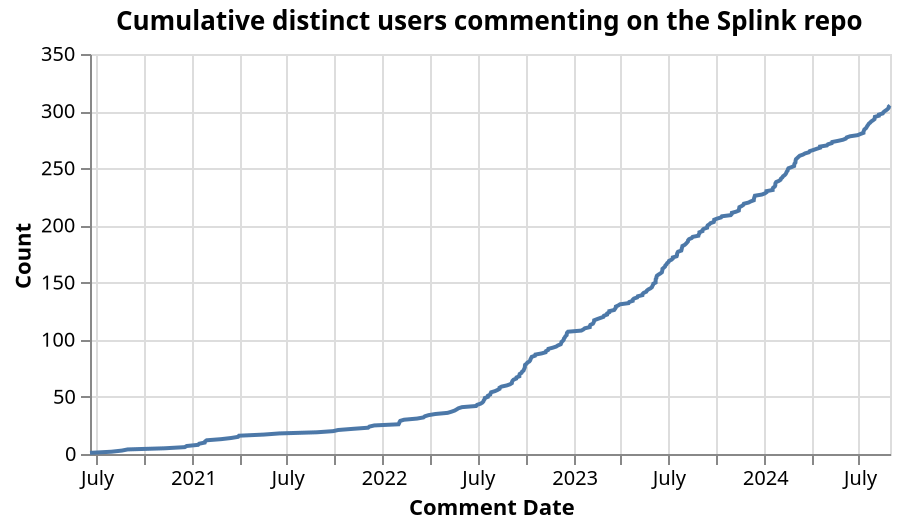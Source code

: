 {"config": {"view": {"continuousWidth": 400, "continuousHeight": 300}}, "data": {"name": "data-2799c5d28c29cd3d372133be807066f2"}, "mark": "line", "encoding": {"x": {"axis": {"title": "Comment Date"}, "field": "interaction_createdAt", "type": "temporal"}, "y": {"axis": {"title": "Count"}, "field": "cumulative_count", "type": "quantitative"}}, "height": 200, "title": "Cumulative distinct users commenting on the Splink repo", "transform": [{"window": [{"op": "count", "as": "cumulative_count"}], "sort": [{"field": "interaction_createdAt"}]}], "$schema": "https://vega.github.io/schema/vega-lite/v4.17.0.json", "datasets": {"data-2799c5d28c29cd3d372133be807066f2": [{"comment_author": "DevanandamS2013", "interaction_createdAt": "2020-12-17T20:48:59+00:00", "interaction_type": "discussions"}, {"comment_author": "KHumphre1", "interaction_createdAt": "2023-08-02T08:04:23+00:00", "interaction_type": "discussions"}, {"comment_author": "Mehul903", "interaction_createdAt": "2023-03-06T21:21:27+00:00", "interaction_type": "discussions"}, {"comment_author": "OlivierBinette", "interaction_createdAt": "2023-02-01T16:11:54+00:00", "interaction_type": "issues"}, {"comment_author": "TommyBerry", "interaction_createdAt": "2022-06-30T15:29:57+00:00", "interaction_type": "pullRequests"}, {"comment_author": "Yash00git", "interaction_createdAt": "2024-02-05T07:57:43+00:00", "interaction_type": "discussions"}, {"comment_author": "antongiac", "interaction_createdAt": "2023-09-05T10:50:08+00:00", "interaction_type": "issues"}, {"comment_author": "ashczq", "interaction_createdAt": "2022-12-09T06:58:44+00:00", "interaction_type": "issues"}, {"comment_author": "austinweisgrau", "interaction_createdAt": "2023-04-24T20:46:04+00:00", "interaction_type": "discussions"}, {"comment_author": "checkbook-org", "interaction_createdAt": "2023-01-22T23:28:25+00:00", "interaction_type": "issues"}, {"comment_author": "davidschrooten", "interaction_createdAt": "2023-03-21T19:31:14+00:00", "interaction_type": "pullRequests"}, {"comment_author": "gbala76", "interaction_createdAt": "2022-11-29T04:53:03+00:00", "interaction_type": "discussions"}, {"comment_author": "javidsch", "interaction_createdAt": "2021-01-25T04:35:11+00:00", "interaction_type": "issues"}, {"comment_author": "jericksonclinicaloptions", "interaction_createdAt": "2024-03-02T10:37:56+00:00", "interaction_type": "discussions"}, {"comment_author": "jfevrier10", "interaction_createdAt": "2023-07-26T19:05:10+00:00", "interaction_type": "discussions"}, {"comment_author": "jkginfinite", "interaction_createdAt": "2023-05-15T18:39:10+00:00", "interaction_type": "discussions"}, {"comment_author": "leroymaxxus", "interaction_createdAt": "2024-02-28T01:31:49+00:00", "interaction_type": "discussions"}, {"comment_author": "machtelinck", "interaction_createdAt": "2024-02-13T15:03:04+00:00", "interaction_type": "discussions"}, {"comment_author": "pkky22", "interaction_createdAt": "2023-05-21T21:20:31+00:00", "interaction_type": "discussions"}, {"comment_author": "pranavbhatnagar11", "interaction_createdAt": "2022-10-05T01:42:29+00:00", "interaction_type": "discussions"}, {"comment_author": "richard-a-lott", "interaction_createdAt": "2023-06-20T13:32:01+00:00", "interaction_type": "discussions"}, {"comment_author": "yedhu-artefact", "interaction_createdAt": "2022-03-29T20:27:16+00:00", "interaction_type": "discussions"}, {"comment_author": "1tuanh1", "interaction_createdAt": "2023-08-17T13:49:27+00:00", "interaction_type": "discussions"}, {"comment_author": "AnasAlzahrani", "interaction_createdAt": "2020-12-21T17:01:38+00:00", "interaction_type": "discussions"}, {"comment_author": "HongKSU", "interaction_createdAt": "2024-01-23T04:18:32+00:00", "interaction_type": "discussions"}, {"comment_author": "JakeJares", "interaction_createdAt": "2022-03-20T00:15:32+00:00", "interaction_type": "issues"}, {"comment_author": "KuldipN", "interaction_createdAt": "2022-10-10T11:12:34+00:00", "interaction_type": "issues"}, {"comment_author": "WillHoylesONS", "interaction_createdAt": "2024-01-02T15:21:55+00:00", "interaction_type": "issues"}, {"comment_author": "aflaxman", "interaction_createdAt": "2023-02-09T16:02:04+00:00", "interaction_type": "issues"}, {"comment_author": "alexdaustin", "interaction_createdAt": "2022-09-01T19:45:02+00:00", "interaction_type": "discussions"}, {"comment_author": "billster45", "interaction_createdAt": "2020-06-19T11:44:02+00:00", "interaction_type": "issues"}, {"comment_author": "bkitej-rw", "interaction_createdAt": "2024-07-31T03:17:05+00:00", "interaction_type": "discussions"}, {"comment_author": "espenfl", "interaction_createdAt": "2023-06-28T13:35:16+00:00", "interaction_type": "issues"}, {"comment_author": "guylissak", "interaction_createdAt": "2024-05-10T18:24:23+00:00", "interaction_type": "discussions"}, {"comment_author": "hadoan88", "interaction_createdAt": "2024-07-11T09:59:27+00:00", "interaction_type": "discussions"}, {"comment_author": "ianiredan", "interaction_createdAt": "2023-06-20T17:10:19+00:00", "interaction_type": "discussions"}, {"comment_author": "janmarxen", "interaction_createdAt": "2024-02-09T16:34:34+00:00", "interaction_type": "issues"}, {"comment_author": "konsbn", "interaction_createdAt": "2023-06-07T15:25:26+00:00", "interaction_type": "issues"}, {"comment_author": "mshearer0", "interaction_createdAt": "2022-11-13T16:13:15+00:00", "interaction_type": "discussions"}, {"comment_author": "msiemion", "interaction_createdAt": "2023-04-24T17:29:55+00:00", "interaction_type": "discussions"}, {"comment_author": "pkandarpa-cs", "interaction_createdAt": "2024-07-31T11:35:58+00:00", "interaction_type": "discussions"}, {"comment_author": "samtazzyman", "interaction_createdAt": "2020-07-30T16:38:06+00:00", "interaction_type": "issues"}, {"comment_author": "shy00n", "interaction_createdAt": "2021-03-29T23:44:08+00:00", "interaction_type": "issues"}, {"comment_author": "AdamChapnik1", "interaction_createdAt": "2024-07-09T15:21:02+00:00", "interaction_type": "discussions"}, {"comment_author": "DGillamQ", "interaction_createdAt": "2022-06-01T22:01:04+00:00", "interaction_type": "discussions"}, {"comment_author": "SayaniB-Gates", "interaction_createdAt": "2024-06-14T00:12:42+00:00", "interaction_type": "discussions"}, {"comment_author": "Stongtong", "interaction_createdAt": "2022-10-13T09:18:05+00:00", "interaction_type": "issues"}, {"comment_author": "alicja-januszkiewicz", "interaction_createdAt": "2022-02-10T23:23:34+00:00", "interaction_type": "issues"}, {"comment_author": "anilkgudla", "interaction_createdAt": "2023-09-14T07:12:59+00:00", "interaction_type": "discussions"}, {"comment_author": "arobertsonithree", "interaction_createdAt": "2023-09-18T14:28:49+00:00", "interaction_type": "discussions"}, {"comment_author": "beedrumms", "interaction_createdAt": "2023-07-28T22:55:38+00:00", "interaction_type": "issues"}, {"comment_author": "cinnq346", "interaction_createdAt": "2023-12-14T17:17:57+00:00", "interaction_type": "issues"}, {"comment_author": "lenroc14", "interaction_createdAt": "2022-07-13T13:50:22+00:00", "interaction_type": "discussions"}, {"comment_author": "mickey-liu", "interaction_createdAt": "2023-06-16T18:14:46+00:00", "interaction_type": "issues"}, {"comment_author": "mrazav", "interaction_createdAt": "2024-07-16T20:50:47+00:00", "interaction_type": "discussions"}, {"comment_author": "sluhn-harrisr", "interaction_createdAt": "2023-10-31T14:41:20+00:00", "interaction_type": "issues"}, {"comment_author": "tobymao", "interaction_createdAt": "2022-03-07T17:58:18+00:00", "interaction_type": "issues"}, {"comment_author": "wpfl-dbt", "interaction_createdAt": "2023-07-03T08:31:51+00:00", "interaction_type": "discussions"}, {"comment_author": "JonathanBailiss", "interaction_createdAt": "2024-02-06T14:37:19+00:00", "interaction_type": "discussions"}, {"comment_author": "JonathanLaidler", "interaction_createdAt": "2022-12-19T11:25:45+00:00", "interaction_type": "pullRequests"}, {"comment_author": "Rebecasarai", "interaction_createdAt": "2021-11-04T10:12:33+00:00", "interaction_type": "issues"}, {"comment_author": "chloepugh", "interaction_createdAt": "2022-08-26T14:55:16+00:00", "interaction_type": "issues"}, {"comment_author": "deanditton", "interaction_createdAt": "2024-07-14T05:45:00+00:00", "interaction_type": "discussions"}, {"comment_author": "drewshuping", "interaction_createdAt": "2022-09-30T14:51:54+00:00", "interaction_type": "issues"}, {"comment_author": "fhightower", "interaction_createdAt": "2024-08-22T16:23:52+00:00", "interaction_type": "pullRequests"}, {"comment_author": "gidelpanta", "interaction_createdAt": "2024-01-17T17:14:56+00:00", "interaction_type": "discussions"}, {"comment_author": "kodeplex", "interaction_createdAt": "2023-05-28T22:22:44+00:00", "interaction_type": "discussions"}, {"comment_author": "krismanaya", "interaction_createdAt": "2021-01-12T08:04:19+00:00", "interaction_type": "issues"}, {"comment_author": "mspencer92", "interaction_createdAt": "2021-10-07T15:17:48+00:00", "interaction_type": "discussions"}, {"comment_author": "reygvasquez", "interaction_createdAt": "2022-12-19T05:22:37+00:00", "interaction_type": "discussions"}, {"comment_author": "sama-ds", "interaction_createdAt": "2023-06-01T09:11:14+00:00", "interaction_type": "pullRequests"}, {"comment_author": "skwskwskwskw", "interaction_createdAt": "2022-09-14T05:19:54+00:00", "interaction_type": "discussions"}, {"comment_author": "spencertollefson", "interaction_createdAt": "2021-01-25T21:53:02+00:00", "interaction_type": "issues"}, {"comment_author": "sthamodh", "interaction_createdAt": "2024-01-17T16:46:23+00:00", "interaction_type": "discussions"}, {"comment_author": "vfrank66", "interaction_createdAt": "2024-03-09T15:10:21+00:00", "interaction_type": "issues"}, {"comment_author": "MirandaLochner", "interaction_createdAt": "2022-07-15T14:34:46+00:00", "interaction_type": "discussions"}, {"comment_author": "Priebe1", "interaction_createdAt": "2024-02-28T13:35:36+00:00", "interaction_type": "pullRequests"}, {"comment_author": "RIdev-o9", "interaction_createdAt": "2022-10-12T06:09:20+00:00", "interaction_type": "discussions"}, {"comment_author": "RachelS-ONS", "interaction_createdAt": "2022-11-22T11:34:32+00:00", "interaction_type": "pullRequests"}, {"comment_author": "abhishek-ksolve", "interaction_createdAt": "2022-11-14T07:05:24+00:00", "interaction_type": "discussions"}, {"comment_author": "ali-beatty", "interaction_createdAt": "2023-12-12T18:11:09+00:00", "interaction_type": "discussions"}, {"comment_author": "cmstokoe", "interaction_createdAt": "2022-05-18T18:04:27+00:00", "interaction_type": "pullRequests"}, {"comment_author": "cswaney", "interaction_createdAt": "2023-09-07T17:31:02+00:00", "interaction_type": "issues"}, {"comment_author": "jcamatta", "interaction_createdAt": "2024-07-10T12:58:43+00:00", "interaction_type": "discussions"}, {"comment_author": "lmores", "interaction_createdAt": "2022-09-30T06:13:50+00:00", "interaction_type": "discussions"}, {"comment_author": "mbaak", "interaction_createdAt": "2023-10-10T20:59:21+00:00", "interaction_type": "discussions"}, {"comment_author": "mcm113", "interaction_createdAt": "2023-08-29T01:09:32+00:00", "interaction_type": "issues"}, {"comment_author": "mvikas9", "interaction_createdAt": "2024-08-25T07:22:07+00:00", "interaction_type": "discussions"}, {"comment_author": "yliu2018", "interaction_createdAt": "2021-02-25T20:12:51+00:00", "interaction_type": "issues"}, {"comment_author": "yukuansong", "interaction_createdAt": "2021-01-28T22:27:57+00:00", "interaction_type": "issues"}, {"comment_author": "zerodarkzone", "interaction_createdAt": "2023-03-23T12:16:23+00:00", "interaction_type": "issues"}, {"comment_author": "93Akkord", "interaction_createdAt": "2023-06-29T17:10:52+00:00", "interaction_type": "discussions"}, {"comment_author": "Freewilly3d", "interaction_createdAt": "2021-01-14T13:32:13+00:00", "interaction_type": "issues"}, {"comment_author": "JLMarin64", "interaction_createdAt": "2021-03-31T19:56:18+00:00", "interaction_type": "discussions"}, {"comment_author": "James-Osmond", "interaction_createdAt": "2022-09-27T16:19:28+00:00", "interaction_type": "pullRequests"}, {"comment_author": "Kri-Sha", "interaction_createdAt": "2022-05-26T01:08:03+00:00", "interaction_type": "issues"}, {"comment_author": "Mac-delValle", "interaction_createdAt": "2023-07-20T14:12:14+00:00", "interaction_type": "discussions"}, {"comment_author": "RRajdev", "interaction_createdAt": "2023-02-01T11:57:16+00:00", "interaction_type": "discussions"}, {"comment_author": "Sandy4321", "interaction_createdAt": "2022-12-11T22:50:20+00:00", "interaction_type": "issues"}, {"comment_author": "eden-chan", "interaction_createdAt": "2024-01-22T18:23:03+00:00", "interaction_type": "discussions"}, {"comment_author": "eric6204", "interaction_createdAt": "2024-01-05T20:08:50+00:00", "interaction_type": "discussions"}, {"comment_author": "eryabko", "interaction_createdAt": "2024-03-15T22:12:46+00:00", "interaction_type": "discussions"}, {"comment_author": "henryf3", "interaction_createdAt": "2023-03-10T19:50:55+00:00", "interaction_type": "issues"}, {"comment_author": "jdesai-care", "interaction_createdAt": "2023-12-13T23:52:42+00:00", "interaction_type": "issues"}, {"comment_author": "kotoroshinoto", "interaction_createdAt": "2022-07-15T03:57:53+00:00", "interaction_type": "issues"}, {"comment_author": "lamaeldo", "interaction_createdAt": "2024-04-17T14:24:15+00:00", "interaction_type": "discussions"}, {"comment_author": "leewilson-kmd", "interaction_createdAt": "2022-10-11T02:44:22+00:00", "interaction_type": "issues"}, {"comment_author": "mahakti", "interaction_createdAt": "2023-06-13T04:25:20+00:00", "interaction_type": "discussions"}, {"comment_author": "maruthiservian", "interaction_createdAt": "2023-11-15T01:02:48+00:00", "interaction_type": "discussions"}, {"comment_author": "mastratton3", "interaction_createdAt": "2023-05-13T14:34:00+00:00", "interaction_type": "pullRequests"}, {"comment_author": "medwar99", "interaction_createdAt": "2023-11-08T12:37:31+00:00", "interaction_type": "issues"}, {"comment_author": "theimanph", "interaction_createdAt": "2024-02-01T20:56:38+00:00", "interaction_type": "discussions"}, {"comment_author": "thejoemar", "interaction_createdAt": "2021-12-15T23:24:57+00:00", "interaction_type": "discussions"}, {"comment_author": "w2o-hbrashear", "interaction_createdAt": "2024-01-22T18:51:54+00:00", "interaction_type": "issues"}, {"comment_author": "wilko77", "interaction_createdAt": "2023-03-23T06:53:41+00:00", "interaction_type": "issues"}, {"comment_author": "BCavani", "interaction_createdAt": "2023-06-19T14:27:43+00:00", "interaction_type": "discussions"}, {"comment_author": "DeanBek", "interaction_createdAt": "2023-04-27T01:58:31+00:00", "interaction_type": "discussions"}, {"comment_author": "MarianaBazely", "interaction_createdAt": "2022-07-21T08:57:52+00:00", "interaction_type": "issues"}, {"comment_author": "TinoSM", "interaction_createdAt": "2023-12-02T12:26:18+00:00", "interaction_type": "issues"}, {"comment_author": "Unknown", "interaction_createdAt": "2023-09-05T07:33:30+00:00", "interaction_type": "discussions"}, {"comment_author": "aalexandersson", "interaction_createdAt": "2022-12-19T20:51:20+00:00", "interaction_type": "discussions"}, {"comment_author": "ajdinameris", "interaction_createdAt": "2022-09-19T15:26:29+00:00", "interaction_type": "discussions"}, {"comment_author": "alanakilleen", "interaction_createdAt": "2023-11-14T15:27:46+00:00", "interaction_type": "issues"}, {"comment_author": "andrewbovey", "interaction_createdAt": "2022-12-15T17:51:13+00:00", "interaction_type": "issues"}, {"comment_author": "dillongardner", "interaction_createdAt": "2024-06-28T16:25:06+00:00", "interaction_type": "issues"}, {"comment_author": "ericmanning", "interaction_createdAt": "2021-12-03T23:19:21+00:00", "interaction_type": "issues"}, {"comment_author": "funkysandman", "interaction_createdAt": "2022-12-16T21:08:33+00:00", "interaction_type": "issues"}, {"comment_author": "geobetts", "interaction_createdAt": "2021-03-16T15:53:29+00:00", "interaction_type": "issues"}, {"comment_author": "hanslemm", "interaction_createdAt": "2023-04-16T18:35:44+00:00", "interaction_type": "pullRequests"}, {"comment_author": "hoffmanndam", "interaction_createdAt": "2023-06-23T06:45:54+00:00", "interaction_type": "issues"}, {"comment_author": "hrahim-moj", "interaction_createdAt": "2023-07-10T09:40:58+00:00", "interaction_type": "issues"}, {"comment_author": "illeamb", "interaction_createdAt": "2022-10-20T09:13:10+00:00", "interaction_type": "discussions"}, {"comment_author": "johnmarkpittman", "interaction_createdAt": "2022-12-07T20:42:38+00:00", "interaction_type": "discussions"}, {"comment_author": "katie-lamb", "interaction_createdAt": "2024-01-29T19:14:06+00:00", "interaction_type": "issues"}, {"comment_author": "keesbosch1996", "interaction_createdAt": "2023-05-03T08:34:18+00:00", "interaction_type": "discussions"}, {"comment_author": "kg005", "interaction_createdAt": "2024-04-04T14:44:26+00:00", "interaction_type": "issues"}, {"comment_author": "krixon", "interaction_createdAt": "2023-12-06T16:31:13+00:00", "interaction_type": "issues"}, {"comment_author": "nickloganfarmer", "interaction_createdAt": "2024-08-27T04:56:08+00:00", "interaction_type": "discussions"}, {"comment_author": "nyc-de", "interaction_createdAt": "2023-06-07T14:02:59+00:00", "interaction_type": "discussions"}, {"comment_author": "palmaresk8", "interaction_createdAt": "2022-09-06T12:29:16+00:00", "interaction_type": "issues"}, {"comment_author": "py67", "interaction_createdAt": "2023-05-20T16:51:35+00:00", "interaction_type": "discussions"}, {"comment_author": "seperman", "interaction_createdAt": "2024-02-27T21:11:31+00:00", "interaction_type": "discussions"}, {"comment_author": "zmbc", "interaction_createdAt": "2023-07-18T15:39:06+00:00", "interaction_type": "issues"}, {"comment_author": "DanielOX", "interaction_createdAt": "2024-01-21T17:36:30+00:00", "interaction_type": "pullRequests"}, {"comment_author": "JoshuaBWT", "interaction_createdAt": "2022-03-22T16:28:49+00:00", "interaction_type": "issues"}, {"comment_author": "KyleHaynes", "interaction_createdAt": "2023-12-13T07:59:02+00:00", "interaction_type": "issues"}, {"comment_author": "M-Hsiao", "interaction_createdAt": "2024-04-30T15:06:31+00:00", "interaction_type": "discussions"}, {"comment_author": "chris-park", "interaction_createdAt": "2022-07-27T14:02:08+00:00", "interaction_type": "issues"}, {"comment_author": "cvandenende", "interaction_createdAt": "2023-02-28T16:32:20+00:00", "interaction_type": "discussions"}, {"comment_author": "dcaseykc", "interaction_createdAt": "2023-12-27T22:48:28+00:00", "interaction_type": "discussions"}, {"comment_author": "hunsicke", "interaction_createdAt": "2023-08-08T11:45:45+00:00", "interaction_type": "discussions"}, {"comment_author": "itsajay1029", "interaction_createdAt": "2023-07-02T09:46:42+00:00", "interaction_type": "issues"}, {"comment_author": "jlb52", "interaction_createdAt": "2023-09-15T07:30:21+00:00", "interaction_type": "discussions"}, {"comment_author": "laurentS", "interaction_createdAt": "2023-08-10T16:19:36+00:00", "interaction_type": "discussions"}, {"comment_author": "nerskin", "interaction_createdAt": "2022-02-02T05:26:49+00:00", "interaction_type": "issues"}, {"comment_author": "pbhj", "interaction_createdAt": "2022-09-05T13:19:52+00:00", "interaction_type": "issues"}, {"comment_author": "philip-hunt-kani", "interaction_createdAt": "2022-07-21T15:16:11+00:00", "interaction_type": "issues"}, {"comment_author": "probjects", "interaction_createdAt": "2024-05-09T22:03:12+00:00", "interaction_type": "pullRequests"}, {"comment_author": "rajeshpai9", "interaction_createdAt": "2022-07-07T07:09:52+00:00", "interaction_type": "issues"}, {"comment_author": "rapidAmbakar", "interaction_createdAt": "2022-10-03T12:49:29+00:00", "interaction_type": "discussions"}, {"comment_author": "tombetinashe", "interaction_createdAt": "2024-02-15T10:02:12+00:00", "interaction_type": "discussions"}, {"comment_author": "Ahosseinzadeh723", "interaction_createdAt": "2024-05-02T14:39:57+00:00", "interaction_type": "discussions"}, {"comment_author": "AntiAd-er", "interaction_createdAt": "2023-12-12T13:57:39+00:00", "interaction_type": "discussions"}, {"comment_author": "KalaniStanton", "interaction_createdAt": "2022-08-03T21:32:07+00:00", "interaction_type": "issues"}, {"comment_author": "KlatbahII", "interaction_createdAt": "2023-04-18T02:39:10+00:00", "interaction_type": "discussions"}, {"comment_author": "SRGAnalytics-MD", "interaction_createdAt": "2023-09-27T00:43:13+00:00", "interaction_type": "issues"}, {"comment_author": "aliwicks", "interaction_createdAt": "2022-02-01T12:32:05+00:00", "interaction_type": "issues"}, {"comment_author": "alphonsederus2", "interaction_createdAt": "2021-09-28T01:12:12+00:00", "interaction_type": "discussions"}, {"comment_author": "astimoore", "interaction_createdAt": "2024-07-03T18:03:41+00:00", "interaction_type": "pullRequests"}, {"comment_author": "austinkat94", "interaction_createdAt": "2022-05-22T13:41:18+00:00", "interaction_type": "issues"}, {"comment_author": "bpandey-CS", "interaction_createdAt": "2024-06-07T10:48:54+00:00", "interaction_type": "discussions"}, {"comment_author": "fscholes", "interaction_createdAt": "2024-07-24T13:42:02+00:00", "interaction_type": "discussions"}, {"comment_author": "gjstockham", "interaction_createdAt": "2023-02-21T14:03:40+00:00", "interaction_type": "issues"}, {"comment_author": "jacuna88", "interaction_createdAt": "2024-03-07T04:12:59+00:00", "interaction_type": "pullRequests"}, {"comment_author": "mattjbishop", "interaction_createdAt": "2024-03-04T22:26:03+00:00", "interaction_type": "issues"}, {"comment_author": "mausch", "interaction_createdAt": "2023-05-04T11:18:25+00:00", "interaction_type": "issues"}, {"comment_author": "mmagoffin-sd", "interaction_createdAt": "2022-09-13T16:23:41+00:00", "interaction_type": "discussions"}, {"comment_author": "mmarinm", "interaction_createdAt": "2022-04-11T17:45:26+00:00", "interaction_type": "issues"}, {"comment_author": "rubensmau", "interaction_createdAt": "2020-11-09T12:15:50+00:00", "interaction_type": "issues"}, {"comment_author": "slobo", "interaction_createdAt": "2021-06-16T18:28:24+00:00", "interaction_type": "pullRequests"}, {"comment_author": "vpascamoj", "interaction_createdAt": "2023-03-06T15:39:27+00:00", "interaction_type": "issues"}, {"comment_author": "zzandi", "interaction_createdAt": "2022-09-28T11:31:58+00:00", "interaction_type": "issues"}, {"comment_author": "JohnHenningsen", "interaction_createdAt": "2024-07-18T12:59:01+00:00", "interaction_type": "issues"}, {"comment_author": "boldorider4", "interaction_createdAt": "2024-01-05T22:26:39+00:00", "interaction_type": "discussions"}, {"comment_author": "boobay", "interaction_createdAt": "2024-02-15T19:27:08+00:00", "interaction_type": "pullRequests"}, {"comment_author": "datastx", "interaction_createdAt": "2024-07-27T21:41:42+00:00", "interaction_type": "discussions"}, {"comment_author": "dpkode", "interaction_createdAt": "2023-06-07T19:50:47+00:00", "interaction_type": "discussions"}, {"comment_author": "ivsanro1", "interaction_createdAt": "2022-05-12T14:26:19+00:00", "interaction_type": "discussions"}, {"comment_author": "jjstoop", "interaction_createdAt": "2024-08-19T10:06:59+00:00", "interaction_type": "discussions"}, {"comment_author": "lucazav", "interaction_createdAt": "2023-06-25T14:46:01+00:00", "interaction_type": "issues"}, {"comment_author": "meharc", "interaction_createdAt": "2024-03-19T14:26:50+00:00", "interaction_type": "discussions"}, {"comment_author": "mloriagb", "interaction_createdAt": "2024-04-10T18:49:50+00:00", "interaction_type": "issues"}, {"comment_author": "pranav2902", "interaction_createdAt": "2023-09-27T19:49:04+00:00", "interaction_type": "discussions"}, {"comment_author": "AnthonyTacquet", "interaction_createdAt": "2024-08-29T10:58:12+00:00", "interaction_type": "pullRequests"}, {"comment_author": "HistoryBeginsAtSumer", "interaction_createdAt": "2023-08-06T16:41:35+00:00", "interaction_type": "discussions"}, {"comment_author": "Mahaktirole", "interaction_createdAt": "2023-08-30T10:09:35+00:00", "interaction_type": "discussions"}, {"comment_author": "RossHammer", "interaction_createdAt": "2024-08-26T23:00:17+00:00", "interaction_type": "issues"}, {"comment_author": "Thomas-Hirsch", "interaction_createdAt": "2022-08-12T15:56:13+00:00", "interaction_type": "pullRequests"}, {"comment_author": "aliceoleary0", "interaction_createdAt": "2023-03-31T11:09:10+00:00", "interaction_type": "pullRequests"}, {"comment_author": "dkaufman-rc", "interaction_createdAt": "2024-07-09T15:14:45+00:00", "interaction_type": "pullRequests"}, {"comment_author": "hrmnjt", "interaction_createdAt": "2024-04-17T13:21:23+00:00", "interaction_type": "issues"}, {"comment_author": "jmacak-at-dl", "interaction_createdAt": "2023-07-10T13:04:19+00:00", "interaction_type": "discussions"}, {"comment_author": "kylebutts", "interaction_createdAt": "2022-12-08T20:30:03+00:00", "interaction_type": "issues"}, {"comment_author": "lightningdave", "interaction_createdAt": "2023-02-27T15:56:54+00:00", "interaction_type": "discussions"}, {"comment_author": "matthewfeldman", "interaction_createdAt": "2023-02-08T18:54:33+00:00", "interaction_type": "issues"}, {"comment_author": "monocongo", "interaction_createdAt": "2020-08-30T13:33:01+00:00", "interaction_type": "issues"}, {"comment_author": "msp297", "interaction_createdAt": "2023-10-29T11:02:18+00:00", "interaction_type": "issues"}, {"comment_author": "robocon20x", "interaction_createdAt": "2023-07-27T09:55:22+00:00", "interaction_type": "discussions"}, {"comment_author": "roshnaramesh", "interaction_createdAt": "2023-05-24T15:53:35+00:00", "interaction_type": "discussions"}, {"comment_author": "samirnoman", "interaction_createdAt": "2024-07-30T17:48:56+00:00", "interaction_type": "pullRequests"}, {"comment_author": "tomtom215", "interaction_createdAt": "2024-03-01T11:16:58+00:00", "interaction_type": "discussions"}, {"comment_author": "ymerouani", "interaction_createdAt": "2023-06-02T16:34:20+00:00", "interaction_type": "issues"}, {"comment_author": "BartBaddeley", "interaction_createdAt": "2023-07-18T14:48:53+00:00", "interaction_type": "issues"}, {"comment_author": "Himanshusajwan001", "interaction_createdAt": "2023-08-30T12:11:07+00:00", "interaction_type": "issues"}, {"comment_author": "Manuframil", "interaction_createdAt": "2024-07-15T17:13:04+00:00", "interaction_type": "discussions"}, {"comment_author": "abalfazl9776", "interaction_createdAt": "2023-06-03T06:17:49+00:00", "interaction_type": "issues"}, {"comment_author": "ardila1108", "interaction_createdAt": "2023-08-15T20:12:49+00:00", "interaction_type": "pullRequests"}, {"comment_author": "ashwardsimpson", "interaction_createdAt": "2023-07-28T13:16:29+00:00", "interaction_type": "discussions"}, {"comment_author": "aymonwuolanne", "interaction_createdAt": "2023-06-26T07:00:51+00:00", "interaction_type": "issues"}, {"comment_author": "beviah", "interaction_createdAt": "2022-09-23T21:46:33+00:00", "interaction_type": "issues"}, {"comment_author": "finalgrrrl", "interaction_createdAt": "2023-11-13T21:35:19+00:00", "interaction_type": "issues"}, {"comment_author": "firmai", "interaction_createdAt": "2022-11-08T22:47:08+00:00", "interaction_type": "issues"}, {"comment_author": "fritze512", "interaction_createdAt": "2022-09-20T07:22:38+00:00", "interaction_type": "issues"}, {"comment_author": "ian-manaog", "interaction_createdAt": "2022-05-05T07:37:03+00:00", "interaction_type": "issues"}, {"comment_author": "ikonstas-ds", "interaction_createdAt": "2024-02-02T16:36:09+00:00", "interaction_type": "discussions"}, {"comment_author": "jfoster17", "interaction_createdAt": "2024-07-19T21:28:33+00:00", "interaction_type": "issues"}, {"comment_author": "juracyjr", "interaction_createdAt": "2022-07-25T22:06:12+00:00", "interaction_type": "discussions"}, {"comment_author": "markalefebvre", "interaction_createdAt": "2021-08-27T20:42:02+00:00", "interaction_type": "discussions"}, {"comment_author": "matthewf-lyft", "interaction_createdAt": "2023-02-09T22:08:33+00:00", "interaction_type": "discussions"}, {"comment_author": "niquola", "interaction_createdAt": "2024-06-05T21:41:58+00:00", "interaction_type": "discussions"}, {"comment_author": "pawamoy", "interaction_createdAt": "2023-11-19T12:58:36+00:00", "interaction_type": "issues"}, {"comment_author": "prabh-singh123", "interaction_createdAt": "2022-06-28T20:36:50+00:00", "interaction_type": "discussions"}, {"comment_author": "reyvasquez-vh", "interaction_createdAt": "2023-02-02T17:42:56+00:00", "interaction_type": "discussions"}, {"comment_author": "sirox84", "interaction_createdAt": "2023-11-23T14:56:50+00:00", "interaction_type": "discussions"}, {"comment_author": "tanvikes", "interaction_createdAt": "2023-07-19T06:33:14+00:00", "interaction_type": "discussions"}, {"comment_author": "yangg1224", "interaction_createdAt": "2024-01-18T16:04:21+00:00", "interaction_type": "discussions"}, {"comment_author": "ABJ66", "interaction_createdAt": "2023-11-22T14:22:58+00:00", "interaction_type": "discussions"}, {"comment_author": "AJAYRapidops", "interaction_createdAt": "2022-09-30T07:23:30+00:00", "interaction_type": "issues"}, {"comment_author": "GodNooNoo", "interaction_createdAt": "2024-01-24T13:50:21+00:00", "interaction_type": "issues"}, {"comment_author": "IvanVakhatov", "interaction_createdAt": "2022-12-13T16:54:55+00:00", "interaction_type": "discussions"}, {"comment_author": "JustinWinthers", "interaction_createdAt": "2022-12-21T19:59:12+00:00", "interaction_type": "discussions"}, {"comment_author": "Khallil", "interaction_createdAt": "2021-05-18T09:54:59+00:00", "interaction_type": "discussions"}, {"comment_author": "MrStrannix", "interaction_createdAt": "2022-12-02T11:06:22+00:00", "interaction_type": "discussions"}, {"comment_author": "SarloAkrobata", "interaction_createdAt": "2023-10-12T10:48:04+00:00", "interaction_type": "discussions"}, {"comment_author": "Stephaniav1901", "interaction_createdAt": "2023-08-08T19:36:08+00:00", "interaction_type": "discussions"}, {"comment_author": "VaishnaviDhulipalla2902", "interaction_createdAt": "2023-03-20T06:09:50+00:00", "interaction_type": "discussions"}, {"comment_author": "ZhimingMei", "interaction_createdAt": "2023-06-20T02:29:01+00:00", "interaction_type": "issues"}, {"comment_author": "adelinor", "interaction_createdAt": "2023-02-07T13:00:12+00:00", "interaction_type": "discussions"}, {"comment_author": "arunism", "interaction_createdAt": "2023-01-16T09:17:22+00:00", "interaction_type": "issues"}, {"comment_author": "cpnepo", "interaction_createdAt": "2022-09-05T07:18:48+00:00", "interaction_type": "discussions"}, {"comment_author": "dshopin", "interaction_createdAt": "2022-08-12T18:22:39+00:00", "interaction_type": "discussions"}, {"comment_author": "ericakane-moj", "interaction_createdAt": "2024-07-22T14:16:41+00:00", "interaction_type": "pullRequests"}, {"comment_author": "fbilhaut", "interaction_createdAt": "2023-10-03T11:21:21+00:00", "interaction_type": "discussions"}, {"comment_author": "mashby1966", "interaction_createdAt": "2023-10-31T09:09:08+00:00", "interaction_type": "discussions"}, {"comment_author": "poorbadger", "interaction_createdAt": "2024-08-08T02:52:36+00:00", "interaction_type": "discussions"}, {"comment_author": "robertusvincent", "interaction_createdAt": "2023-09-20T18:31:42+00:00", "interaction_type": "issues"}, {"comment_author": "samkodes", "interaction_createdAt": "2024-02-22T20:04:15+00:00", "interaction_type": "discussions"}, {"comment_author": "trduc79", "interaction_createdAt": "2023-08-28T13:46:09+00:00", "interaction_type": "discussions"}, {"comment_author": "zaneselvans", "interaction_createdAt": "2022-12-14T00:23:28+00:00", "interaction_type": "issues"}, {"comment_author": "zhyzhkea", "interaction_createdAt": "2023-06-10T03:36:23+00:00", "interaction_type": "discussions"}, {"comment_author": "AdamFinny", "interaction_createdAt": "2022-02-03T15:34:59+00:00", "interaction_type": "issues"}, {"comment_author": "JonnyShiUW", "interaction_createdAt": "2024-05-21T22:10:23+00:00", "interaction_type": "pullRequests"}, {"comment_author": "JosephKuchar", "interaction_createdAt": "2024-02-12T19:26:56+00:00", "interaction_type": "discussions"}, {"comment_author": "V-Lamp", "interaction_createdAt": "2024-02-11T15:22:01+00:00", "interaction_type": "issues"}, {"comment_author": "aashhishh", "interaction_createdAt": "2022-09-08T13:39:59+00:00", "interaction_type": "discussions"}, {"comment_author": "abhi12bh", "interaction_createdAt": "2023-09-27T15:58:48+00:00", "interaction_type": "discussions"}, {"comment_author": "afua-moj", "interaction_createdAt": "2023-02-15T10:40:57+00:00", "interaction_type": "issues"}, {"comment_author": "akraemer007", "interaction_createdAt": "2022-10-19T15:27:59+00:00", "interaction_type": "issues"}, {"comment_author": "alexwoolford", "interaction_createdAt": "2023-03-28T03:35:18+00:00", "interaction_type": "discussions"}, {"comment_author": "arnaudsj", "interaction_createdAt": "2023-07-07T22:22:26+00:00", "interaction_type": "issues"}, {"comment_author": "drorspei", "interaction_createdAt": "2022-01-31T08:46:23+00:00", "interaction_type": "issues"}, {"comment_author": "lucasmalherbe", "interaction_createdAt": "2021-12-06T14:43:00+00:00", "interaction_type": "issues"}, {"comment_author": "mrbdo", "interaction_createdAt": "2024-08-08T08:14:38+00:00", "interaction_type": "discussions"}, {"comment_author": "msiemionCalistapw", "interaction_createdAt": "2022-08-08T17:50:12+00:00", "interaction_type": "discussions"}, {"comment_author": "rlshuhart", "interaction_createdAt": "2022-09-29T12:44:39+00:00", "interaction_type": "discussions"}, {"comment_author": "shivam221098", "interaction_createdAt": "2024-03-01T08:10:02+00:00", "interaction_type": "discussions"}, {"comment_author": "AmberCigs", "interaction_createdAt": "2024-03-28T17:03:55+00:00", "interaction_type": "discussions"}, {"comment_author": "DavidFrenchSG", "interaction_createdAt": "2024-05-31T14:10:37+00:00", "interaction_type": "discussions"}, {"comment_author": "JonnyNZCustoms", "interaction_createdAt": "2024-03-27T03:50:09+00:00", "interaction_type": "discussions"}, {"comment_author": "NathanHGayle", "interaction_createdAt": "2023-05-13T07:52:31+00:00", "interaction_type": "discussions"}, {"comment_author": "NickCrews", "interaction_createdAt": "2022-09-24T20:25:13+00:00", "interaction_type": "issues"}, {"comment_author": "TendouArisu", "interaction_createdAt": "2024-03-01T18:52:18+00:00", "interaction_type": "issues"}, {"comment_author": "bingbong-sempai", "interaction_createdAt": "2023-06-09T01:45:02+00:00", "interaction_type": "issues"}, {"comment_author": "bnm3k", "interaction_createdAt": "2024-08-16T18:41:28+00:00", "interaction_type": "pullRequests"}, {"comment_author": "brady-shaffer", "interaction_createdAt": "2023-03-10T22:28:28+00:00", "interaction_type": "issues"}, {"comment_author": "dependabot", "interaction_createdAt": "2022-07-12T18:43:50+00:00", "interaction_type": "pullRequests"}, {"comment_author": "jacob-shoemaker", "interaction_createdAt": "2023-07-17T19:59:16+00:00", "interaction_type": "discussions"}, {"comment_author": "maxmayer1", "interaction_createdAt": "2023-08-04T16:13:09+00:00", "interaction_type": "discussions"}, {"comment_author": "monicatao", "interaction_createdAt": "2020-08-19T13:57:57+00:00", "interaction_type": "issues"}, {"comment_author": "mxkus", "interaction_createdAt": "2023-06-09T06:47:58+00:00", "interaction_type": "discussions"}, {"comment_author": "robertoelarte", "interaction_createdAt": "2022-07-26T14:10:27+00:00", "interaction_type": "discussions"}, {"comment_author": "staropram", "interaction_createdAt": "2023-06-07T14:03:40+00:00", "interaction_type": "discussions"}, {"comment_author": "sugatoray", "interaction_createdAt": "2022-10-08T21:21:56+00:00", "interaction_type": "pullRequests"}, {"comment_author": "yz0000", "interaction_createdAt": "2023-11-14T03:59:33+00:00", "interaction_type": "issues"}, {"comment_author": "204-bhanuteja", "interaction_createdAt": "2023-09-14T05:06:27+00:00", "interaction_type": "issues"}, {"comment_author": "DOH-REP1303", "interaction_createdAt": "2023-07-27T17:23:15+00:00", "interaction_type": "discussions"}, {"comment_author": "Mahora65", "interaction_createdAt": "2023-05-31T13:47:40+00:00", "interaction_type": "discussions"}, {"comment_author": "StephenBowser", "interaction_createdAt": "2024-08-15T13:34:34+00:00", "interaction_type": "issues"}, {"comment_author": "aaronamelgar", "interaction_createdAt": "2022-11-01T05:36:34+00:00", "interaction_type": "discussions"}, {"comment_author": "ahsantfw", "interaction_createdAt": "2022-09-19T15:29:14+00:00", "interaction_type": "discussions"}, {"comment_author": "amgfernandes", "interaction_createdAt": "2023-01-20T08:26:19+00:00", "interaction_type": "discussions"}, {"comment_author": "nadd0u", "interaction_createdAt": "2024-02-16T22:28:09+00:00", "interaction_type": "discussions"}, {"comment_author": "rjbks", "interaction_createdAt": "2022-07-10T20:29:53+00:00", "interaction_type": "issues"}, {"comment_author": "rjc89", "interaction_createdAt": "2022-08-16T17:37:01+00:00", "interaction_type": "pullRequests"}, {"comment_author": "robertwhiffin", "interaction_createdAt": "2022-11-09T14:34:37+00:00", "interaction_type": "pullRequests"}]}}